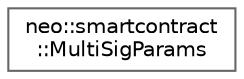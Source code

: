 digraph "Graphical Class Hierarchy"
{
 // LATEX_PDF_SIZE
  bgcolor="transparent";
  edge [fontname=Helvetica,fontsize=10,labelfontname=Helvetica,labelfontsize=10];
  node [fontname=Helvetica,fontsize=10,shape=box,height=0.2,width=0.4];
  rankdir="LR";
  Node0 [id="Node000000",label="neo::smartcontract\l::MultiSigParams",height=0.2,width=0.4,color="grey40", fillcolor="white", style="filled",URL="$structneo_1_1smartcontract_1_1_multi_sig_params.html",tooltip=" "];
}
